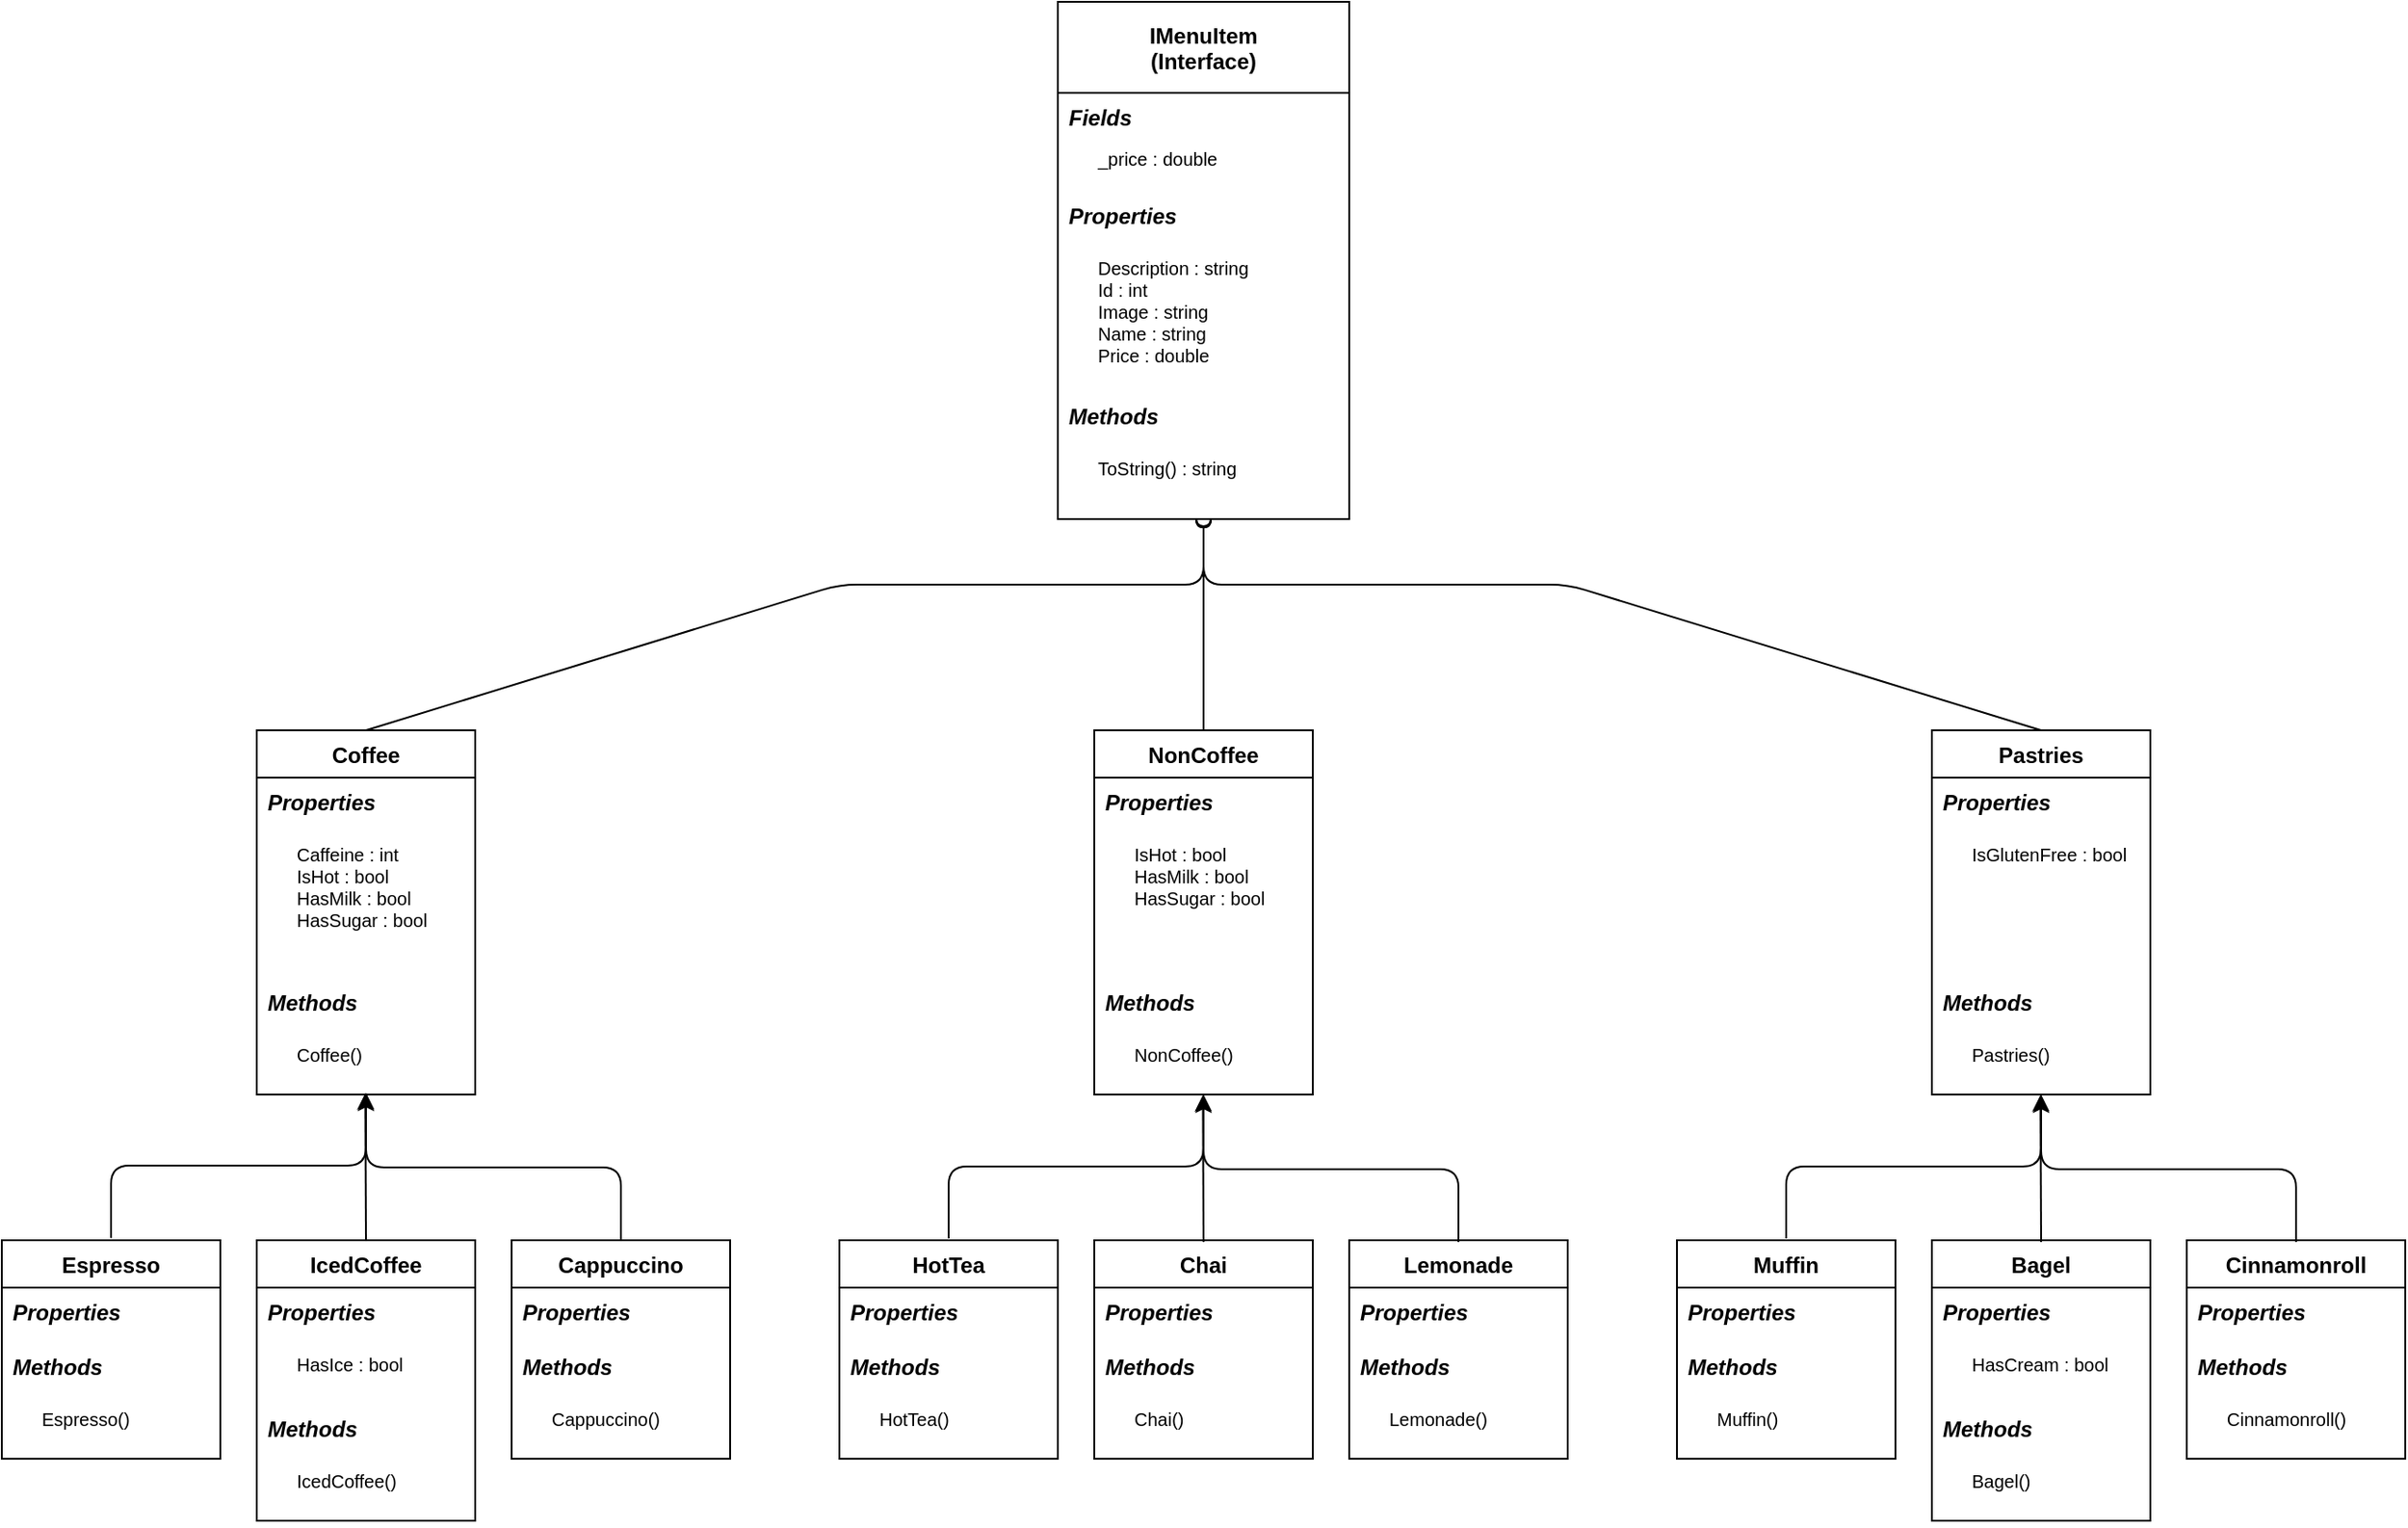 <mxfile version="14.2.7" type="github">
  <diagram id="vspYb-mPEZz6T_n9dkq_" name="Page-1">
    <mxGraphModel dx="1673" dy="939" grid="1" gridSize="10" guides="1" tooltips="1" connect="1" arrows="1" fold="1" page="1" pageScale="1" pageWidth="2336" pageHeight="1654" math="0" shadow="0">
      <root>
        <mxCell id="0" />
        <mxCell id="1" parent="0" />
        <mxCell id="YyFH862W1rQCFJ6Q6RJ4-4" value="IMenuItem&#xa;(Interface)" style="swimlane;fontStyle=1;childLayout=stackLayout;horizontal=1;startSize=50;fillColor=none;horizontalStack=0;resizeParent=1;resizeParentMax=0;resizeLast=0;collapsible=1;marginBottom=0;" parent="1" vertex="1">
          <mxGeometry x="1080" width="160" height="284" as="geometry">
            <mxRectangle x="320" y="40" width="90" height="26" as="alternateBounds" />
          </mxGeometry>
        </mxCell>
        <mxCell id="YyFH862W1rQCFJ6Q6RJ4-5" value="Fields&#xa;" style="text;strokeColor=none;fillColor=none;align=left;verticalAlign=top;spacingLeft=4;spacingRight=4;overflow=hidden;rotatable=0;points=[[0,0.5],[1,0.5]];portConstraint=eastwest;fontStyle=3" parent="YyFH862W1rQCFJ6Q6RJ4-4" vertex="1">
          <mxGeometry y="50" width="160" height="24" as="geometry" />
        </mxCell>
        <mxCell id="YyFH862W1rQCFJ6Q6RJ4-6" value="_price : double" style="text;strokeColor=none;fillColor=none;align=left;verticalAlign=top;spacingLeft=20;spacingRight=4;overflow=hidden;rotatable=0;points=[[0,0.5],[1,0.5]];portConstraint=eastwest;fontSize=10;" parent="YyFH862W1rQCFJ6Q6RJ4-4" vertex="1">
          <mxGeometry y="74" width="160" height="30" as="geometry" />
        </mxCell>
        <mxCell id="meBlXZGy2gy3fkpsEmuM-3" value="Properties&#xa;" style="text;strokeColor=none;fillColor=none;align=left;verticalAlign=top;spacingLeft=4;spacingRight=4;overflow=hidden;rotatable=0;points=[[0,0.5],[1,0.5]];portConstraint=eastwest;fontStyle=3" vertex="1" parent="YyFH862W1rQCFJ6Q6RJ4-4">
          <mxGeometry y="104" width="160" height="30" as="geometry" />
        </mxCell>
        <mxCell id="meBlXZGy2gy3fkpsEmuM-2" value="Description : string&#xa;Id : int&#xa;Image : string&#xa;Name : string&#xa;Price : double" style="text;strokeColor=none;fillColor=none;align=left;verticalAlign=top;spacingLeft=20;spacingRight=4;overflow=hidden;rotatable=0;points=[[0,0.5],[1,0.5]];portConstraint=eastwest;fontSize=10;" vertex="1" parent="YyFH862W1rQCFJ6Q6RJ4-4">
          <mxGeometry y="134" width="160" height="80" as="geometry" />
        </mxCell>
        <mxCell id="YyFH862W1rQCFJ6Q6RJ4-7" value="Methods&#xa;" style="text;strokeColor=none;fillColor=none;align=left;verticalAlign=top;spacingLeft=4;spacingRight=4;overflow=hidden;rotatable=0;points=[[0,0.5],[1,0.5]];portConstraint=eastwest;fontStyle=3" parent="YyFH862W1rQCFJ6Q6RJ4-4" vertex="1">
          <mxGeometry y="214" width="160" height="30" as="geometry" />
        </mxCell>
        <mxCell id="meBlXZGy2gy3fkpsEmuM-1" value="ToString() : string" style="text;strokeColor=none;fillColor=none;align=left;verticalAlign=top;spacingLeft=20;spacingRight=4;overflow=hidden;rotatable=0;points=[[0,0.5],[1,0.5]];portConstraint=eastwest;fontSize=10;" vertex="1" parent="YyFH862W1rQCFJ6Q6RJ4-4">
          <mxGeometry y="244" width="160" height="40" as="geometry" />
        </mxCell>
        <mxCell id="meBlXZGy2gy3fkpsEmuM-4" value="Coffee" style="swimlane;fontStyle=1;childLayout=stackLayout;horizontal=1;startSize=26;fillColor=none;horizontalStack=0;resizeParent=1;resizeParentMax=0;resizeLast=0;collapsible=1;marginBottom=0;" vertex="1" parent="1">
          <mxGeometry x="640" y="400" width="120" height="200" as="geometry">
            <mxRectangle x="320" y="40" width="90" height="26" as="alternateBounds" />
          </mxGeometry>
        </mxCell>
        <mxCell id="meBlXZGy2gy3fkpsEmuM-7" value="Properties&#xa;" style="text;strokeColor=none;fillColor=none;align=left;verticalAlign=top;spacingLeft=4;spacingRight=4;overflow=hidden;rotatable=0;points=[[0,0.5],[1,0.5]];portConstraint=eastwest;fontStyle=3" vertex="1" parent="meBlXZGy2gy3fkpsEmuM-4">
          <mxGeometry y="26" width="120" height="30" as="geometry" />
        </mxCell>
        <mxCell id="meBlXZGy2gy3fkpsEmuM-8" value="Caffeine : int&#xa;IsHot : bool&#xa;HasMilk : bool&#xa;HasSugar : bool&#xa;" style="text;strokeColor=none;fillColor=none;align=left;verticalAlign=top;spacingLeft=20;spacingRight=4;overflow=hidden;rotatable=0;points=[[0,0.5],[1,0.5]];portConstraint=eastwest;fontSize=10;" vertex="1" parent="meBlXZGy2gy3fkpsEmuM-4">
          <mxGeometry y="56" width="120" height="80" as="geometry" />
        </mxCell>
        <mxCell id="meBlXZGy2gy3fkpsEmuM-9" value="Methods&#xa;" style="text;strokeColor=none;fillColor=none;align=left;verticalAlign=top;spacingLeft=4;spacingRight=4;overflow=hidden;rotatable=0;points=[[0,0.5],[1,0.5]];portConstraint=eastwest;fontStyle=3" vertex="1" parent="meBlXZGy2gy3fkpsEmuM-4">
          <mxGeometry y="136" width="120" height="30" as="geometry" />
        </mxCell>
        <mxCell id="meBlXZGy2gy3fkpsEmuM-10" value="Coffee()" style="text;strokeColor=none;fillColor=none;align=left;verticalAlign=top;spacingLeft=20;spacingRight=4;overflow=hidden;rotatable=0;points=[[0,0.5],[1,0.5]];portConstraint=eastwest;fontSize=10;" vertex="1" parent="meBlXZGy2gy3fkpsEmuM-4">
          <mxGeometry y="166" width="120" height="34" as="geometry" />
        </mxCell>
        <mxCell id="meBlXZGy2gy3fkpsEmuM-15" value="" style="html=1;verticalAlign=bottom;labelBackgroundColor=none;endArrow=halfCircle;endFill=0;endSize=2;fontSize=8;entryX=0.5;entryY=1.001;entryDx=0;entryDy=0;entryPerimeter=0;exitX=0.5;exitY=0;exitDx=0;exitDy=0;" edge="1" parent="1" source="meBlXZGy2gy3fkpsEmuM-4" target="meBlXZGy2gy3fkpsEmuM-1">
          <mxGeometry width="160" relative="1" as="geometry">
            <mxPoint x="1070" y="400" as="sourcePoint" />
            <mxPoint x="1230" y="400" as="targetPoint" />
            <Array as="points">
              <mxPoint x="960" y="320" />
              <mxPoint x="1160" y="320" />
            </Array>
          </mxGeometry>
        </mxCell>
        <mxCell id="meBlXZGy2gy3fkpsEmuM-17" value="NonCoffee" style="swimlane;fontStyle=1;childLayout=stackLayout;horizontal=1;startSize=26;fillColor=none;horizontalStack=0;resizeParent=1;resizeParentMax=0;resizeLast=0;collapsible=1;marginBottom=0;" vertex="1" parent="1">
          <mxGeometry x="1100" y="400" width="120" height="200" as="geometry">
            <mxRectangle x="320" y="40" width="90" height="26" as="alternateBounds" />
          </mxGeometry>
        </mxCell>
        <mxCell id="meBlXZGy2gy3fkpsEmuM-18" value="Properties&#xa;" style="text;strokeColor=none;fillColor=none;align=left;verticalAlign=top;spacingLeft=4;spacingRight=4;overflow=hidden;rotatable=0;points=[[0,0.5],[1,0.5]];portConstraint=eastwest;fontStyle=3" vertex="1" parent="meBlXZGy2gy3fkpsEmuM-17">
          <mxGeometry y="26" width="120" height="30" as="geometry" />
        </mxCell>
        <mxCell id="meBlXZGy2gy3fkpsEmuM-19" value="IsHot : bool&#xa;HasMilk : bool&#xa;HasSugar : bool&#xa;" style="text;strokeColor=none;fillColor=none;align=left;verticalAlign=top;spacingLeft=20;spacingRight=4;overflow=hidden;rotatable=0;points=[[0,0.5],[1,0.5]];portConstraint=eastwest;fontSize=10;" vertex="1" parent="meBlXZGy2gy3fkpsEmuM-17">
          <mxGeometry y="56" width="120" height="80" as="geometry" />
        </mxCell>
        <mxCell id="meBlXZGy2gy3fkpsEmuM-20" value="Methods&#xa;" style="text;strokeColor=none;fillColor=none;align=left;verticalAlign=top;spacingLeft=4;spacingRight=4;overflow=hidden;rotatable=0;points=[[0,0.5],[1,0.5]];portConstraint=eastwest;fontStyle=3" vertex="1" parent="meBlXZGy2gy3fkpsEmuM-17">
          <mxGeometry y="136" width="120" height="30" as="geometry" />
        </mxCell>
        <mxCell id="meBlXZGy2gy3fkpsEmuM-21" value="NonCoffee()" style="text;strokeColor=none;fillColor=none;align=left;verticalAlign=top;spacingLeft=20;spacingRight=4;overflow=hidden;rotatable=0;points=[[0,0.5],[1,0.5]];portConstraint=eastwest;fontSize=10;" vertex="1" parent="meBlXZGy2gy3fkpsEmuM-17">
          <mxGeometry y="166" width="120" height="34" as="geometry" />
        </mxCell>
        <mxCell id="meBlXZGy2gy3fkpsEmuM-22" value="Pastries" style="swimlane;fontStyle=1;childLayout=stackLayout;horizontal=1;startSize=26;fillColor=none;horizontalStack=0;resizeParent=1;resizeParentMax=0;resizeLast=0;collapsible=1;marginBottom=0;" vertex="1" parent="1">
          <mxGeometry x="1560" y="400" width="120" height="200" as="geometry">
            <mxRectangle x="320" y="40" width="90" height="26" as="alternateBounds" />
          </mxGeometry>
        </mxCell>
        <mxCell id="meBlXZGy2gy3fkpsEmuM-23" value="Properties&#xa;" style="text;strokeColor=none;fillColor=none;align=left;verticalAlign=top;spacingLeft=4;spacingRight=4;overflow=hidden;rotatable=0;points=[[0,0.5],[1,0.5]];portConstraint=eastwest;fontStyle=3" vertex="1" parent="meBlXZGy2gy3fkpsEmuM-22">
          <mxGeometry y="26" width="120" height="30" as="geometry" />
        </mxCell>
        <mxCell id="meBlXZGy2gy3fkpsEmuM-24" value="IsGlutenFree : bool" style="text;strokeColor=none;fillColor=none;align=left;verticalAlign=top;spacingLeft=20;spacingRight=4;overflow=hidden;rotatable=0;points=[[0,0.5],[1,0.5]];portConstraint=eastwest;fontSize=10;" vertex="1" parent="meBlXZGy2gy3fkpsEmuM-22">
          <mxGeometry y="56" width="120" height="80" as="geometry" />
        </mxCell>
        <mxCell id="meBlXZGy2gy3fkpsEmuM-25" value="Methods&#xa;" style="text;strokeColor=none;fillColor=none;align=left;verticalAlign=top;spacingLeft=4;spacingRight=4;overflow=hidden;rotatable=0;points=[[0,0.5],[1,0.5]];portConstraint=eastwest;fontStyle=3" vertex="1" parent="meBlXZGy2gy3fkpsEmuM-22">
          <mxGeometry y="136" width="120" height="30" as="geometry" />
        </mxCell>
        <mxCell id="meBlXZGy2gy3fkpsEmuM-26" value="Pastries()" style="text;strokeColor=none;fillColor=none;align=left;verticalAlign=top;spacingLeft=20;spacingRight=4;overflow=hidden;rotatable=0;points=[[0,0.5],[1,0.5]];portConstraint=eastwest;fontSize=10;" vertex="1" parent="meBlXZGy2gy3fkpsEmuM-22">
          <mxGeometry y="166" width="120" height="34" as="geometry" />
        </mxCell>
        <mxCell id="meBlXZGy2gy3fkpsEmuM-27" value="" style="html=1;verticalAlign=bottom;labelBackgroundColor=none;endArrow=halfCircle;endFill=0;endSize=2;fontSize=8;exitX=0.5;exitY=0;exitDx=0;exitDy=0;entryX=0.5;entryY=1.016;entryDx=0;entryDy=0;entryPerimeter=0;" edge="1" parent="1" source="meBlXZGy2gy3fkpsEmuM-17" target="meBlXZGy2gy3fkpsEmuM-1">
          <mxGeometry width="160" relative="1" as="geometry">
            <mxPoint x="1120" y="350" as="sourcePoint" />
            <mxPoint x="1170" y="290" as="targetPoint" />
          </mxGeometry>
        </mxCell>
        <mxCell id="meBlXZGy2gy3fkpsEmuM-28" value="" style="html=1;verticalAlign=bottom;labelBackgroundColor=none;endArrow=halfCircle;endFill=0;endSize=2;fontSize=8;entryX=0.5;entryY=1.001;entryDx=0;entryDy=0;entryPerimeter=0;exitX=0.5;exitY=0;exitDx=0;exitDy=0;" edge="1" parent="1" source="meBlXZGy2gy3fkpsEmuM-22">
          <mxGeometry width="160" relative="1" as="geometry">
            <mxPoint x="960.0" y="400.0" as="sourcePoint" />
            <mxPoint x="1160.0" y="284.04" as="targetPoint" />
            <Array as="points">
              <mxPoint x="1360" y="320" />
              <mxPoint x="1160" y="320" />
            </Array>
          </mxGeometry>
        </mxCell>
        <mxCell id="meBlXZGy2gy3fkpsEmuM-29" value="Espresso" style="swimlane;fontStyle=1;childLayout=stackLayout;horizontal=1;startSize=26;fillColor=none;horizontalStack=0;resizeParent=1;resizeParentMax=0;resizeLast=0;collapsible=1;marginBottom=0;" vertex="1" parent="1">
          <mxGeometry x="500" y="680" width="120" height="120" as="geometry">
            <mxRectangle x="320" y="40" width="90" height="26" as="alternateBounds" />
          </mxGeometry>
        </mxCell>
        <mxCell id="meBlXZGy2gy3fkpsEmuM-30" value="Properties&#xa;" style="text;strokeColor=none;fillColor=none;align=left;verticalAlign=top;spacingLeft=4;spacingRight=4;overflow=hidden;rotatable=0;points=[[0,0.5],[1,0.5]];portConstraint=eastwest;fontStyle=3" vertex="1" parent="meBlXZGy2gy3fkpsEmuM-29">
          <mxGeometry y="26" width="120" height="30" as="geometry" />
        </mxCell>
        <mxCell id="meBlXZGy2gy3fkpsEmuM-32" value="Methods&#xa;" style="text;strokeColor=none;fillColor=none;align=left;verticalAlign=top;spacingLeft=4;spacingRight=4;overflow=hidden;rotatable=0;points=[[0,0.5],[1,0.5]];portConstraint=eastwest;fontStyle=3" vertex="1" parent="meBlXZGy2gy3fkpsEmuM-29">
          <mxGeometry y="56" width="120" height="30" as="geometry" />
        </mxCell>
        <mxCell id="meBlXZGy2gy3fkpsEmuM-33" value="Espresso()" style="text;strokeColor=none;fillColor=none;align=left;verticalAlign=top;spacingLeft=20;spacingRight=4;overflow=hidden;rotatable=0;points=[[0,0.5],[1,0.5]];portConstraint=eastwest;fontSize=10;" vertex="1" parent="meBlXZGy2gy3fkpsEmuM-29">
          <mxGeometry y="86" width="120" height="34" as="geometry" />
        </mxCell>
        <mxCell id="meBlXZGy2gy3fkpsEmuM-34" value="IcedCoffee" style="swimlane;fontStyle=1;childLayout=stackLayout;horizontal=1;startSize=26;fillColor=none;horizontalStack=0;resizeParent=1;resizeParentMax=0;resizeLast=0;collapsible=1;marginBottom=0;" vertex="1" parent="1">
          <mxGeometry x="640" y="680" width="120" height="154" as="geometry">
            <mxRectangle x="320" y="40" width="90" height="26" as="alternateBounds" />
          </mxGeometry>
        </mxCell>
        <mxCell id="meBlXZGy2gy3fkpsEmuM-35" value="Properties&#xa;" style="text;strokeColor=none;fillColor=none;align=left;verticalAlign=top;spacingLeft=4;spacingRight=4;overflow=hidden;rotatable=0;points=[[0,0.5],[1,0.5]];portConstraint=eastwest;fontStyle=3" vertex="1" parent="meBlXZGy2gy3fkpsEmuM-34">
          <mxGeometry y="26" width="120" height="30" as="geometry" />
        </mxCell>
        <mxCell id="meBlXZGy2gy3fkpsEmuM-36" value="HasIce : bool" style="text;strokeColor=none;fillColor=none;align=left;verticalAlign=top;spacingLeft=20;spacingRight=4;overflow=hidden;rotatable=0;points=[[0,0.5],[1,0.5]];portConstraint=eastwest;fontSize=10;" vertex="1" parent="meBlXZGy2gy3fkpsEmuM-34">
          <mxGeometry y="56" width="120" height="34" as="geometry" />
        </mxCell>
        <mxCell id="meBlXZGy2gy3fkpsEmuM-37" value="Methods&#xa;" style="text;strokeColor=none;fillColor=none;align=left;verticalAlign=top;spacingLeft=4;spacingRight=4;overflow=hidden;rotatable=0;points=[[0,0.5],[1,0.5]];portConstraint=eastwest;fontStyle=3" vertex="1" parent="meBlXZGy2gy3fkpsEmuM-34">
          <mxGeometry y="90" width="120" height="30" as="geometry" />
        </mxCell>
        <mxCell id="meBlXZGy2gy3fkpsEmuM-38" value="IcedCoffee()" style="text;strokeColor=none;fillColor=none;align=left;verticalAlign=top;spacingLeft=20;spacingRight=4;overflow=hidden;rotatable=0;points=[[0,0.5],[1,0.5]];portConstraint=eastwest;fontSize=10;" vertex="1" parent="meBlXZGy2gy3fkpsEmuM-34">
          <mxGeometry y="120" width="120" height="34" as="geometry" />
        </mxCell>
        <mxCell id="meBlXZGy2gy3fkpsEmuM-39" value="Cappuccino" style="swimlane;fontStyle=1;childLayout=stackLayout;horizontal=1;startSize=26;fillColor=none;horizontalStack=0;resizeParent=1;resizeParentMax=0;resizeLast=0;collapsible=1;marginBottom=0;" vertex="1" parent="1">
          <mxGeometry x="780" y="680" width="120" height="120" as="geometry">
            <mxRectangle x="320" y="40" width="90" height="26" as="alternateBounds" />
          </mxGeometry>
        </mxCell>
        <mxCell id="meBlXZGy2gy3fkpsEmuM-40" value="Properties&#xa;" style="text;strokeColor=none;fillColor=none;align=left;verticalAlign=top;spacingLeft=4;spacingRight=4;overflow=hidden;rotatable=0;points=[[0,0.5],[1,0.5]];portConstraint=eastwest;fontStyle=3" vertex="1" parent="meBlXZGy2gy3fkpsEmuM-39">
          <mxGeometry y="26" width="120" height="30" as="geometry" />
        </mxCell>
        <mxCell id="meBlXZGy2gy3fkpsEmuM-42" value="Methods&#xa;" style="text;strokeColor=none;fillColor=none;align=left;verticalAlign=top;spacingLeft=4;spacingRight=4;overflow=hidden;rotatable=0;points=[[0,0.5],[1,0.5]];portConstraint=eastwest;fontStyle=3" vertex="1" parent="meBlXZGy2gy3fkpsEmuM-39">
          <mxGeometry y="56" width="120" height="30" as="geometry" />
        </mxCell>
        <mxCell id="meBlXZGy2gy3fkpsEmuM-43" value="Cappuccino()" style="text;strokeColor=none;fillColor=none;align=left;verticalAlign=top;spacingLeft=20;spacingRight=4;overflow=hidden;rotatable=0;points=[[0,0.5],[1,0.5]];portConstraint=eastwest;fontSize=10;" vertex="1" parent="meBlXZGy2gy3fkpsEmuM-39">
          <mxGeometry y="86" width="120" height="34" as="geometry" />
        </mxCell>
        <mxCell id="meBlXZGy2gy3fkpsEmuM-44" value="HotTea" style="swimlane;fontStyle=1;childLayout=stackLayout;horizontal=1;startSize=26;fillColor=none;horizontalStack=0;resizeParent=1;resizeParentMax=0;resizeLast=0;collapsible=1;marginBottom=0;" vertex="1" parent="1">
          <mxGeometry x="960" y="680" width="120" height="120" as="geometry">
            <mxRectangle x="320" y="40" width="90" height="26" as="alternateBounds" />
          </mxGeometry>
        </mxCell>
        <mxCell id="meBlXZGy2gy3fkpsEmuM-45" value="Properties&#xa;" style="text;strokeColor=none;fillColor=none;align=left;verticalAlign=top;spacingLeft=4;spacingRight=4;overflow=hidden;rotatable=0;points=[[0,0.5],[1,0.5]];portConstraint=eastwest;fontStyle=3" vertex="1" parent="meBlXZGy2gy3fkpsEmuM-44">
          <mxGeometry y="26" width="120" height="30" as="geometry" />
        </mxCell>
        <mxCell id="meBlXZGy2gy3fkpsEmuM-47" value="Methods&#xa;" style="text;strokeColor=none;fillColor=none;align=left;verticalAlign=top;spacingLeft=4;spacingRight=4;overflow=hidden;rotatable=0;points=[[0,0.5],[1,0.5]];portConstraint=eastwest;fontStyle=3" vertex="1" parent="meBlXZGy2gy3fkpsEmuM-44">
          <mxGeometry y="56" width="120" height="30" as="geometry" />
        </mxCell>
        <mxCell id="meBlXZGy2gy3fkpsEmuM-48" value="HotTea()" style="text;strokeColor=none;fillColor=none;align=left;verticalAlign=top;spacingLeft=20;spacingRight=4;overflow=hidden;rotatable=0;points=[[0,0.5],[1,0.5]];portConstraint=eastwest;fontSize=10;" vertex="1" parent="meBlXZGy2gy3fkpsEmuM-44">
          <mxGeometry y="86" width="120" height="34" as="geometry" />
        </mxCell>
        <mxCell id="meBlXZGy2gy3fkpsEmuM-49" value="Chai" style="swimlane;fontStyle=1;childLayout=stackLayout;horizontal=1;startSize=26;fillColor=none;horizontalStack=0;resizeParent=1;resizeParentMax=0;resizeLast=0;collapsible=1;marginBottom=0;" vertex="1" parent="1">
          <mxGeometry x="1100" y="680" width="120" height="120" as="geometry">
            <mxRectangle x="320" y="40" width="90" height="26" as="alternateBounds" />
          </mxGeometry>
        </mxCell>
        <mxCell id="meBlXZGy2gy3fkpsEmuM-50" value="Properties&#xa;" style="text;strokeColor=none;fillColor=none;align=left;verticalAlign=top;spacingLeft=4;spacingRight=4;overflow=hidden;rotatable=0;points=[[0,0.5],[1,0.5]];portConstraint=eastwest;fontStyle=3" vertex="1" parent="meBlXZGy2gy3fkpsEmuM-49">
          <mxGeometry y="26" width="120" height="30" as="geometry" />
        </mxCell>
        <mxCell id="meBlXZGy2gy3fkpsEmuM-52" value="Methods&#xa;" style="text;strokeColor=none;fillColor=none;align=left;verticalAlign=top;spacingLeft=4;spacingRight=4;overflow=hidden;rotatable=0;points=[[0,0.5],[1,0.5]];portConstraint=eastwest;fontStyle=3" vertex="1" parent="meBlXZGy2gy3fkpsEmuM-49">
          <mxGeometry y="56" width="120" height="30" as="geometry" />
        </mxCell>
        <mxCell id="meBlXZGy2gy3fkpsEmuM-53" value="Chai()" style="text;strokeColor=none;fillColor=none;align=left;verticalAlign=top;spacingLeft=20;spacingRight=4;overflow=hidden;rotatable=0;points=[[0,0.5],[1,0.5]];portConstraint=eastwest;fontSize=10;" vertex="1" parent="meBlXZGy2gy3fkpsEmuM-49">
          <mxGeometry y="86" width="120" height="34" as="geometry" />
        </mxCell>
        <mxCell id="meBlXZGy2gy3fkpsEmuM-54" value="Lemonade" style="swimlane;fontStyle=1;childLayout=stackLayout;horizontal=1;startSize=26;fillColor=none;horizontalStack=0;resizeParent=1;resizeParentMax=0;resizeLast=0;collapsible=1;marginBottom=0;" vertex="1" parent="1">
          <mxGeometry x="1240" y="680" width="120" height="120" as="geometry">
            <mxRectangle x="320" y="40" width="90" height="26" as="alternateBounds" />
          </mxGeometry>
        </mxCell>
        <mxCell id="meBlXZGy2gy3fkpsEmuM-55" value="Properties&#xa;" style="text;strokeColor=none;fillColor=none;align=left;verticalAlign=top;spacingLeft=4;spacingRight=4;overflow=hidden;rotatable=0;points=[[0,0.5],[1,0.5]];portConstraint=eastwest;fontStyle=3" vertex="1" parent="meBlXZGy2gy3fkpsEmuM-54">
          <mxGeometry y="26" width="120" height="30" as="geometry" />
        </mxCell>
        <mxCell id="meBlXZGy2gy3fkpsEmuM-57" value="Methods&#xa;" style="text;strokeColor=none;fillColor=none;align=left;verticalAlign=top;spacingLeft=4;spacingRight=4;overflow=hidden;rotatable=0;points=[[0,0.5],[1,0.5]];portConstraint=eastwest;fontStyle=3" vertex="1" parent="meBlXZGy2gy3fkpsEmuM-54">
          <mxGeometry y="56" width="120" height="30" as="geometry" />
        </mxCell>
        <mxCell id="meBlXZGy2gy3fkpsEmuM-58" value="Lemonade()" style="text;strokeColor=none;fillColor=none;align=left;verticalAlign=top;spacingLeft=20;spacingRight=4;overflow=hidden;rotatable=0;points=[[0,0.5],[1,0.5]];portConstraint=eastwest;fontSize=10;" vertex="1" parent="meBlXZGy2gy3fkpsEmuM-54">
          <mxGeometry y="86" width="120" height="34" as="geometry" />
        </mxCell>
        <mxCell id="meBlXZGy2gy3fkpsEmuM-64" value="Muffin" style="swimlane;fontStyle=1;childLayout=stackLayout;horizontal=1;startSize=26;fillColor=none;horizontalStack=0;resizeParent=1;resizeParentMax=0;resizeLast=0;collapsible=1;marginBottom=0;" vertex="1" parent="1">
          <mxGeometry x="1420" y="680" width="120" height="120" as="geometry">
            <mxRectangle x="320" y="40" width="90" height="26" as="alternateBounds" />
          </mxGeometry>
        </mxCell>
        <mxCell id="meBlXZGy2gy3fkpsEmuM-65" value="Properties&#xa;" style="text;strokeColor=none;fillColor=none;align=left;verticalAlign=top;spacingLeft=4;spacingRight=4;overflow=hidden;rotatable=0;points=[[0,0.5],[1,0.5]];portConstraint=eastwest;fontStyle=3" vertex="1" parent="meBlXZGy2gy3fkpsEmuM-64">
          <mxGeometry y="26" width="120" height="30" as="geometry" />
        </mxCell>
        <mxCell id="meBlXZGy2gy3fkpsEmuM-67" value="Methods&#xa;" style="text;strokeColor=none;fillColor=none;align=left;verticalAlign=top;spacingLeft=4;spacingRight=4;overflow=hidden;rotatable=0;points=[[0,0.5],[1,0.5]];portConstraint=eastwest;fontStyle=3" vertex="1" parent="meBlXZGy2gy3fkpsEmuM-64">
          <mxGeometry y="56" width="120" height="30" as="geometry" />
        </mxCell>
        <mxCell id="meBlXZGy2gy3fkpsEmuM-68" value="Muffin()" style="text;strokeColor=none;fillColor=none;align=left;verticalAlign=top;spacingLeft=20;spacingRight=4;overflow=hidden;rotatable=0;points=[[0,0.5],[1,0.5]];portConstraint=eastwest;fontSize=10;" vertex="1" parent="meBlXZGy2gy3fkpsEmuM-64">
          <mxGeometry y="86" width="120" height="34" as="geometry" />
        </mxCell>
        <mxCell id="meBlXZGy2gy3fkpsEmuM-69" value="Bagel" style="swimlane;fontStyle=1;childLayout=stackLayout;horizontal=1;startSize=26;fillColor=none;horizontalStack=0;resizeParent=1;resizeParentMax=0;resizeLast=0;collapsible=1;marginBottom=0;" vertex="1" parent="1">
          <mxGeometry x="1560" y="680" width="120" height="154" as="geometry">
            <mxRectangle x="320" y="40" width="90" height="26" as="alternateBounds" />
          </mxGeometry>
        </mxCell>
        <mxCell id="meBlXZGy2gy3fkpsEmuM-70" value="Properties&#xa;" style="text;strokeColor=none;fillColor=none;align=left;verticalAlign=top;spacingLeft=4;spacingRight=4;overflow=hidden;rotatable=0;points=[[0,0.5],[1,0.5]];portConstraint=eastwest;fontStyle=3" vertex="1" parent="meBlXZGy2gy3fkpsEmuM-69">
          <mxGeometry y="26" width="120" height="30" as="geometry" />
        </mxCell>
        <mxCell id="meBlXZGy2gy3fkpsEmuM-71" value="HasCream : bool" style="text;strokeColor=none;fillColor=none;align=left;verticalAlign=top;spacingLeft=20;spacingRight=4;overflow=hidden;rotatable=0;points=[[0,0.5],[1,0.5]];portConstraint=eastwest;fontSize=10;" vertex="1" parent="meBlXZGy2gy3fkpsEmuM-69">
          <mxGeometry y="56" width="120" height="34" as="geometry" />
        </mxCell>
        <mxCell id="meBlXZGy2gy3fkpsEmuM-72" value="Methods&#xa;" style="text;strokeColor=none;fillColor=none;align=left;verticalAlign=top;spacingLeft=4;spacingRight=4;overflow=hidden;rotatable=0;points=[[0,0.5],[1,0.5]];portConstraint=eastwest;fontStyle=3" vertex="1" parent="meBlXZGy2gy3fkpsEmuM-69">
          <mxGeometry y="90" width="120" height="30" as="geometry" />
        </mxCell>
        <mxCell id="meBlXZGy2gy3fkpsEmuM-73" value="Bagel()" style="text;strokeColor=none;fillColor=none;align=left;verticalAlign=top;spacingLeft=20;spacingRight=4;overflow=hidden;rotatable=0;points=[[0,0.5],[1,0.5]];portConstraint=eastwest;fontSize=10;" vertex="1" parent="meBlXZGy2gy3fkpsEmuM-69">
          <mxGeometry y="120" width="120" height="34" as="geometry" />
        </mxCell>
        <mxCell id="meBlXZGy2gy3fkpsEmuM-74" value="Cinnamonroll" style="swimlane;fontStyle=1;childLayout=stackLayout;horizontal=1;startSize=26;fillColor=none;horizontalStack=0;resizeParent=1;resizeParentMax=0;resizeLast=0;collapsible=1;marginBottom=0;" vertex="1" parent="1">
          <mxGeometry x="1700" y="680" width="120" height="120" as="geometry">
            <mxRectangle x="320" y="40" width="90" height="26" as="alternateBounds" />
          </mxGeometry>
        </mxCell>
        <mxCell id="meBlXZGy2gy3fkpsEmuM-75" value="Properties&#xa;" style="text;strokeColor=none;fillColor=none;align=left;verticalAlign=top;spacingLeft=4;spacingRight=4;overflow=hidden;rotatable=0;points=[[0,0.5],[1,0.5]];portConstraint=eastwest;fontStyle=3" vertex="1" parent="meBlXZGy2gy3fkpsEmuM-74">
          <mxGeometry y="26" width="120" height="30" as="geometry" />
        </mxCell>
        <mxCell id="meBlXZGy2gy3fkpsEmuM-77" value="Methods&#xa;" style="text;strokeColor=none;fillColor=none;align=left;verticalAlign=top;spacingLeft=4;spacingRight=4;overflow=hidden;rotatable=0;points=[[0,0.5],[1,0.5]];portConstraint=eastwest;fontStyle=3" vertex="1" parent="meBlXZGy2gy3fkpsEmuM-74">
          <mxGeometry y="56" width="120" height="30" as="geometry" />
        </mxCell>
        <mxCell id="meBlXZGy2gy3fkpsEmuM-78" value="Cinnamonroll()" style="text;strokeColor=none;fillColor=none;align=left;verticalAlign=top;spacingLeft=20;spacingRight=4;overflow=hidden;rotatable=0;points=[[0,0.5],[1,0.5]];portConstraint=eastwest;fontSize=10;" vertex="1" parent="meBlXZGy2gy3fkpsEmuM-74">
          <mxGeometry y="86" width="120" height="34" as="geometry" />
        </mxCell>
        <mxCell id="meBlXZGy2gy3fkpsEmuM-79" value="" style="edgeStyle=elbowEdgeStyle;elbow=vertical;endArrow=classic;html=1;fontSize=8;exitX=0.5;exitY=-0.01;exitDx=0;exitDy=0;exitPerimeter=0;" edge="1" parent="1" source="meBlXZGy2gy3fkpsEmuM-29">
          <mxGeometry width="50" height="50" relative="1" as="geometry">
            <mxPoint x="650" y="649" as="sourcePoint" />
            <mxPoint x="700" y="599" as="targetPoint" />
          </mxGeometry>
        </mxCell>
        <mxCell id="meBlXZGy2gy3fkpsEmuM-80" value="" style="endArrow=classic;html=1;fontSize=8;entryX=0.497;entryY=0.978;entryDx=0;entryDy=0;entryPerimeter=0;exitX=0.5;exitY=0;exitDx=0;exitDy=0;" edge="1" parent="1" source="meBlXZGy2gy3fkpsEmuM-34" target="meBlXZGy2gy3fkpsEmuM-10">
          <mxGeometry width="50" height="50" relative="1" as="geometry">
            <mxPoint x="680" y="670" as="sourcePoint" />
            <mxPoint x="730" y="620" as="targetPoint" />
          </mxGeometry>
        </mxCell>
        <mxCell id="meBlXZGy2gy3fkpsEmuM-81" value="" style="edgeStyle=elbowEdgeStyle;elbow=vertical;endArrow=classic;html=1;fontSize=8;exitX=0.5;exitY=0;exitDx=0;exitDy=0;" edge="1" parent="1" source="meBlXZGy2gy3fkpsEmuM-39">
          <mxGeometry width="50" height="50" relative="1" as="geometry">
            <mxPoint x="820" y="670" as="sourcePoint" />
            <mxPoint x="700" y="600" as="targetPoint" />
            <Array as="points">
              <mxPoint x="760" y="640" />
            </Array>
          </mxGeometry>
        </mxCell>
        <mxCell id="meBlXZGy2gy3fkpsEmuM-82" value="" style="edgeStyle=elbowEdgeStyle;elbow=vertical;endArrow=classic;html=1;fontSize=8;exitX=0.5;exitY=-0.01;exitDx=0;exitDy=0;exitPerimeter=0;" edge="1" parent="1">
          <mxGeometry width="50" height="50" relative="1" as="geometry">
            <mxPoint x="1020" y="679" as="sourcePoint" />
            <mxPoint x="1160" y="600" as="targetPoint" />
          </mxGeometry>
        </mxCell>
        <mxCell id="meBlXZGy2gy3fkpsEmuM-83" value="" style="endArrow=classic;html=1;fontSize=8;entryX=0.497;entryY=0.978;entryDx=0;entryDy=0;entryPerimeter=0;exitX=0.5;exitY=0;exitDx=0;exitDy=0;" edge="1" parent="1">
          <mxGeometry width="50" height="50" relative="1" as="geometry">
            <mxPoint x="1160" y="681" as="sourcePoint" />
            <mxPoint x="1159.64" y="600.252" as="targetPoint" />
          </mxGeometry>
        </mxCell>
        <mxCell id="meBlXZGy2gy3fkpsEmuM-84" value="" style="edgeStyle=elbowEdgeStyle;elbow=vertical;endArrow=classic;html=1;fontSize=8;exitX=0.5;exitY=0;exitDx=0;exitDy=0;" edge="1" parent="1">
          <mxGeometry width="50" height="50" relative="1" as="geometry">
            <mxPoint x="1300" y="681" as="sourcePoint" />
            <mxPoint x="1160" y="601" as="targetPoint" />
            <Array as="points">
              <mxPoint x="1220" y="641" />
            </Array>
          </mxGeometry>
        </mxCell>
        <mxCell id="meBlXZGy2gy3fkpsEmuM-85" value="" style="edgeStyle=elbowEdgeStyle;elbow=vertical;endArrow=classic;html=1;fontSize=8;exitX=0.5;exitY=-0.01;exitDx=0;exitDy=0;exitPerimeter=0;" edge="1" parent="1">
          <mxGeometry width="50" height="50" relative="1" as="geometry">
            <mxPoint x="1480" y="679" as="sourcePoint" />
            <mxPoint x="1620" y="600" as="targetPoint" />
          </mxGeometry>
        </mxCell>
        <mxCell id="meBlXZGy2gy3fkpsEmuM-86" value="" style="endArrow=classic;html=1;fontSize=8;entryX=0.497;entryY=0.978;entryDx=0;entryDy=0;entryPerimeter=0;exitX=0.5;exitY=0;exitDx=0;exitDy=0;" edge="1" parent="1">
          <mxGeometry width="50" height="50" relative="1" as="geometry">
            <mxPoint x="1620" y="681" as="sourcePoint" />
            <mxPoint x="1619.64" y="600.252" as="targetPoint" />
          </mxGeometry>
        </mxCell>
        <mxCell id="meBlXZGy2gy3fkpsEmuM-87" value="" style="edgeStyle=elbowEdgeStyle;elbow=vertical;endArrow=classic;html=1;fontSize=8;exitX=0.5;exitY=0;exitDx=0;exitDy=0;" edge="1" parent="1">
          <mxGeometry width="50" height="50" relative="1" as="geometry">
            <mxPoint x="1760" y="681" as="sourcePoint" />
            <mxPoint x="1620" y="601" as="targetPoint" />
            <Array as="points">
              <mxPoint x="1680" y="641" />
            </Array>
          </mxGeometry>
        </mxCell>
      </root>
    </mxGraphModel>
  </diagram>
</mxfile>
